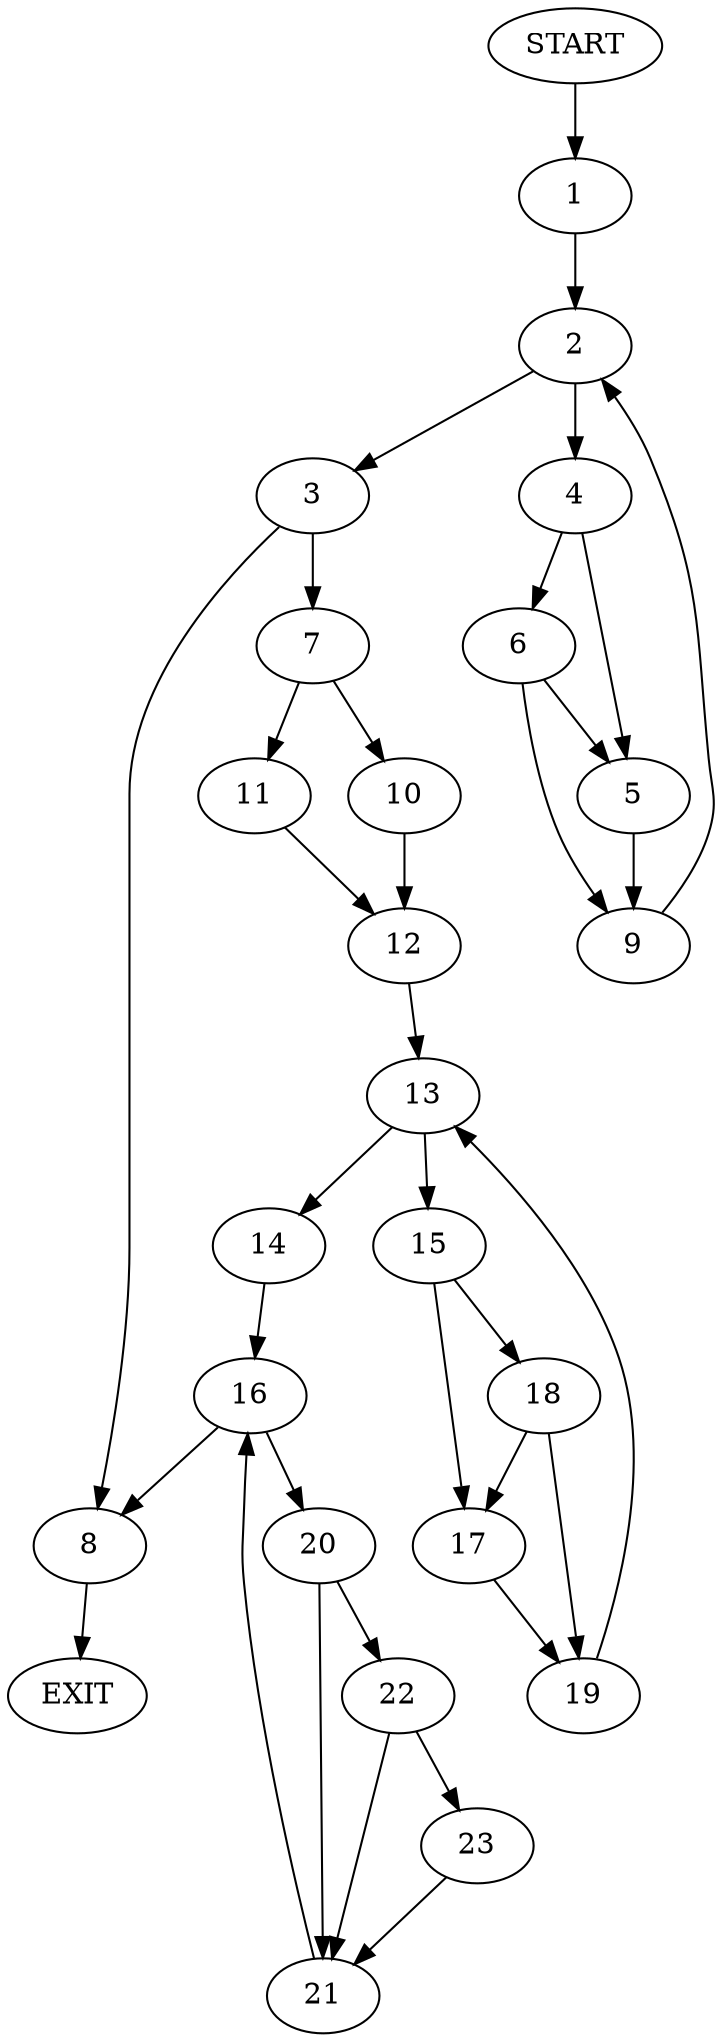 digraph {
0 [label="START"]
24 [label="EXIT"]
0 -> 1
1 -> 2
2 -> 3
2 -> 4
4 -> 5
4 -> 6
3 -> 7
3 -> 8
5 -> 9
6 -> 5
6 -> 9
9 -> 2
7 -> 10
7 -> 11
8 -> 24
11 -> 12
10 -> 12
12 -> 13
13 -> 14
13 -> 15
14 -> 16
15 -> 17
15 -> 18
18 -> 17
18 -> 19
17 -> 19
19 -> 13
16 -> 20
16 -> 8
20 -> 21
20 -> 22
22 -> 21
22 -> 23
21 -> 16
23 -> 21
}

